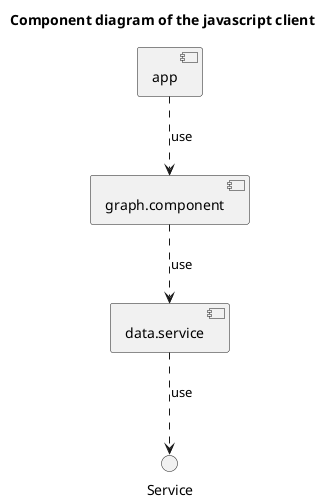@startuml

title Component diagram of the javascript client

[app]
[data.service]
[graph.component]

app ..> graph.component : use
graph.component ..> data.service : use
data.service ..> Service : use

@enduml
